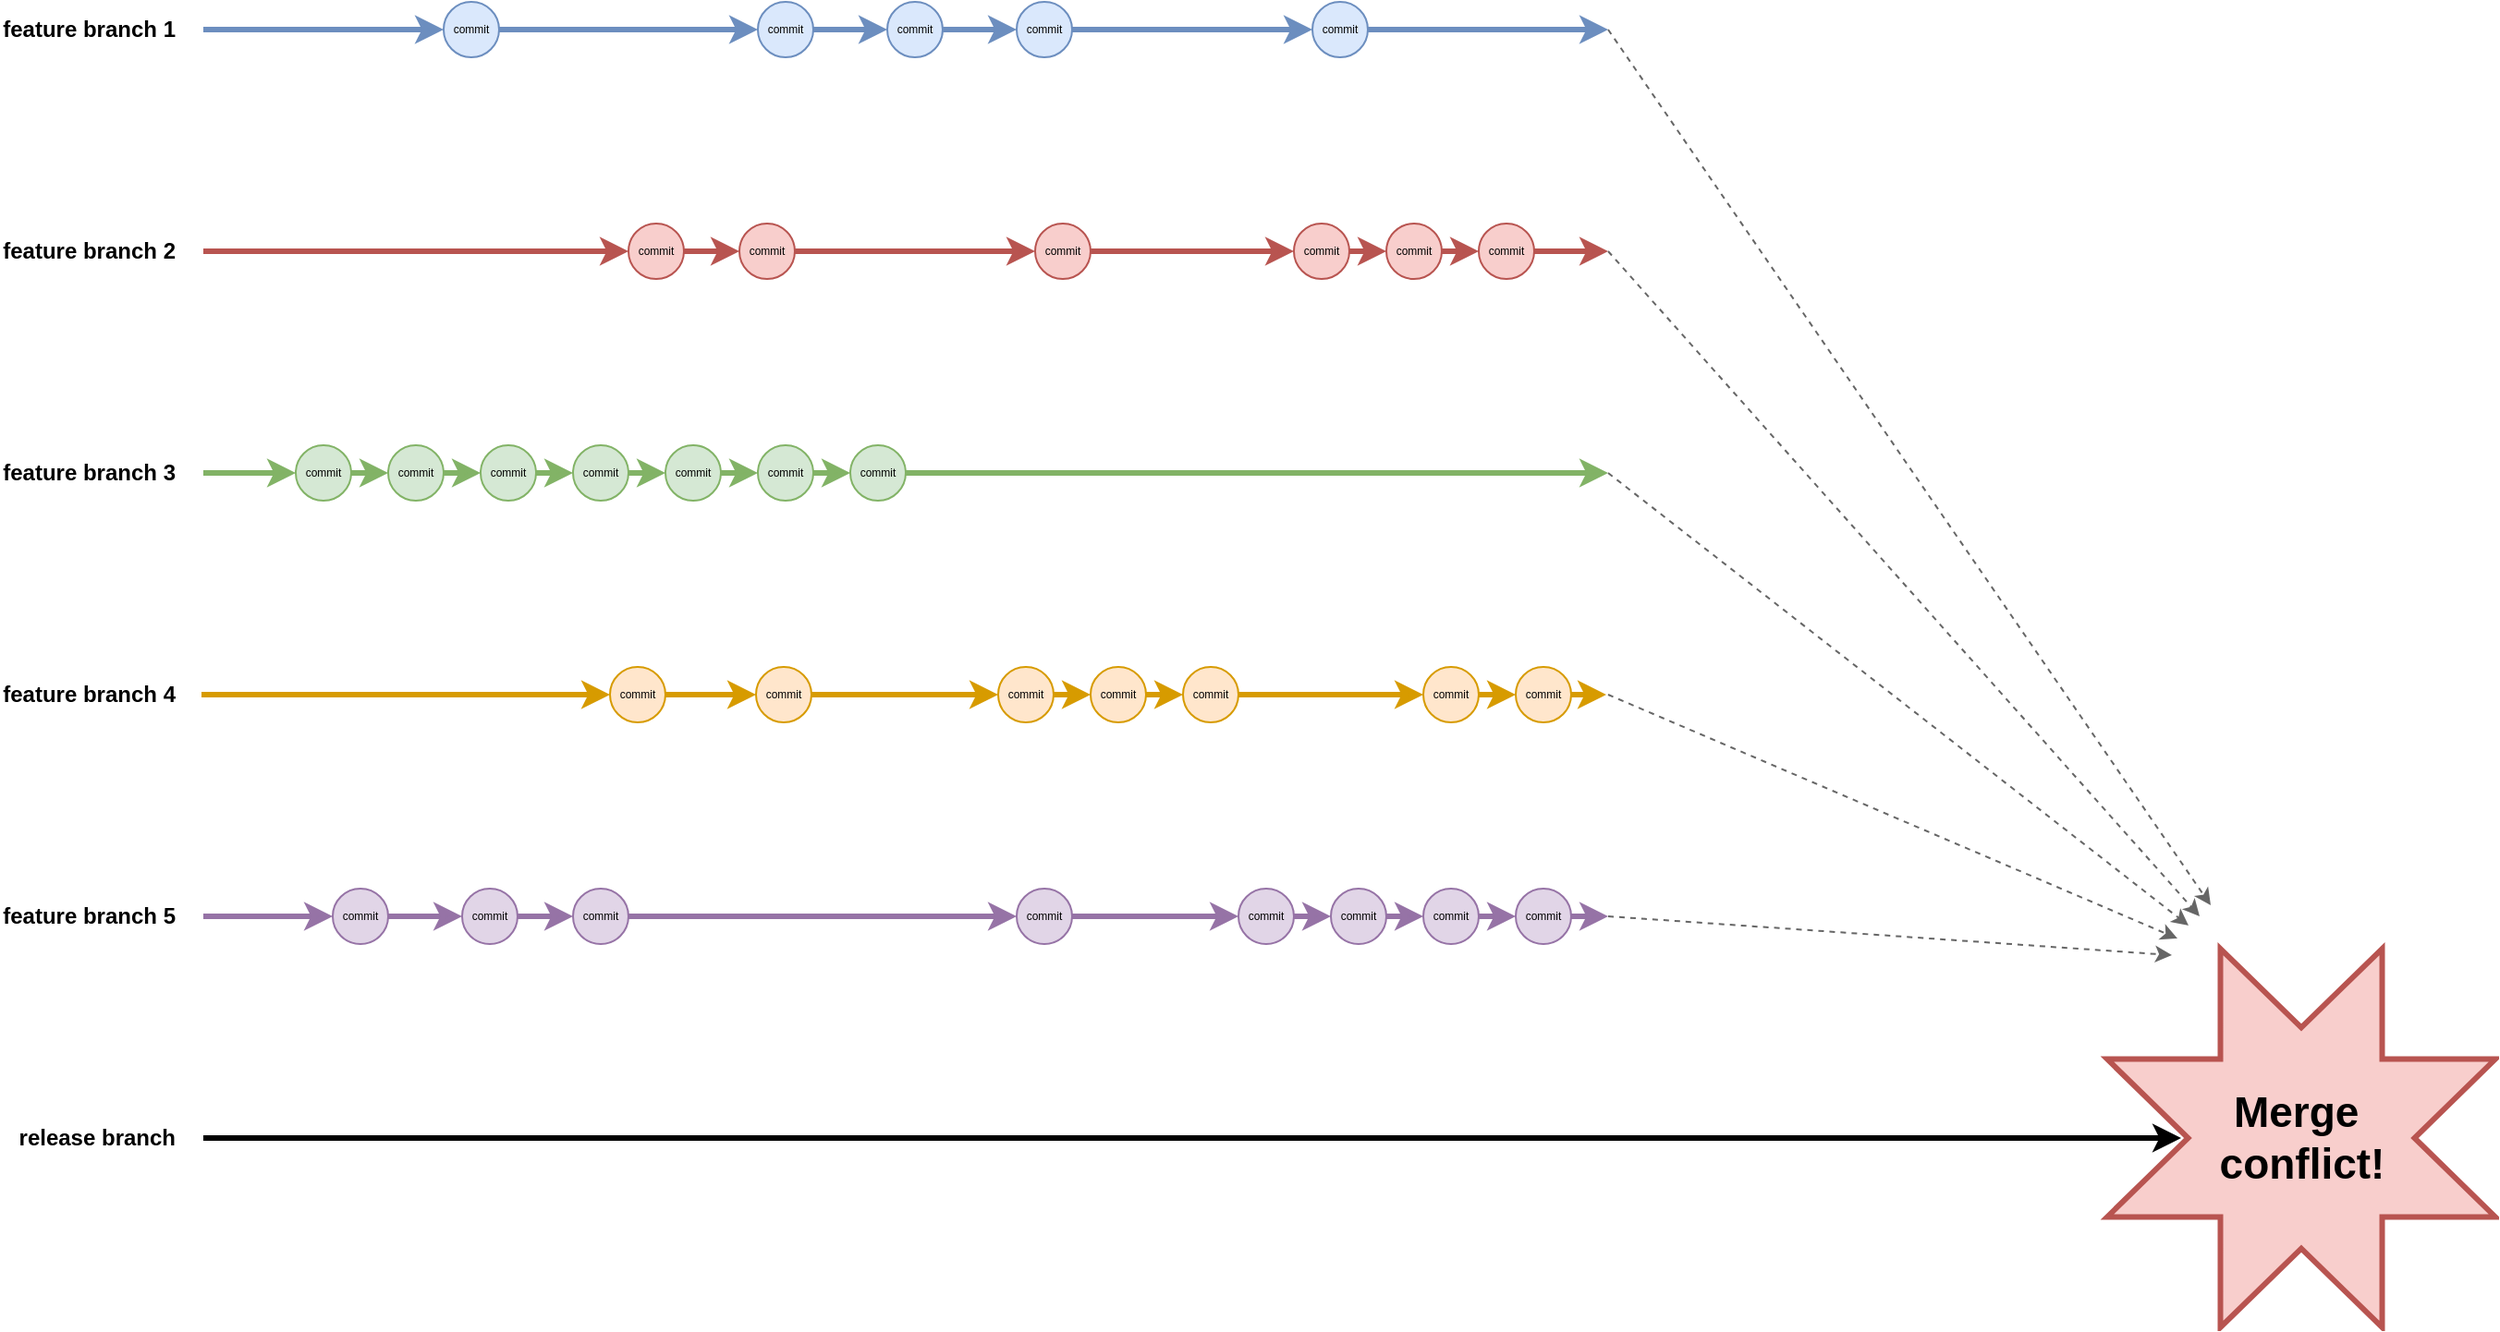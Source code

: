 <mxfile version="24.3.1" type="device">
  <diagram name="Page-1" id="pugEUD34ADWXKRA1LsCm">
    <mxGraphModel dx="2643" dy="994" grid="1" gridSize="10" guides="1" tooltips="1" connect="1" arrows="1" fold="1" page="1" pageScale="1" pageWidth="850" pageHeight="1100" math="0" shadow="0">
      <root>
        <mxCell id="0" />
        <mxCell id="1" parent="0" />
        <mxCell id="9KCZVOldgZEE5MTUfetc-2" value="" style="endArrow=classic;html=1;rounded=0;strokeWidth=3;fillColor=#dae8fc;strokeColor=#6c8ebf;" edge="1" parent="1" source="9KCZVOldgZEE5MTUfetc-11">
          <mxGeometry width="50" height="50" relative="1" as="geometry">
            <mxPoint x="40" y="115" as="sourcePoint" />
            <mxPoint x="780" y="120" as="targetPoint" />
          </mxGeometry>
        </mxCell>
        <mxCell id="9KCZVOldgZEE5MTUfetc-4" value="" style="endArrow=classic;html=1;rounded=0;strokeWidth=3;fillColor=#dae8fc;strokeColor=#6c8ebf;" edge="1" parent="1" target="9KCZVOldgZEE5MTUfetc-3">
          <mxGeometry width="50" height="50" relative="1" as="geometry">
            <mxPoint x="20" y="120" as="sourcePoint" />
            <mxPoint x="370" y="115" as="targetPoint" />
          </mxGeometry>
        </mxCell>
        <mxCell id="9KCZVOldgZEE5MTUfetc-3" value="commit" style="ellipse;whiteSpace=wrap;html=1;aspect=fixed;fontSize=6;fillColor=#dae8fc;strokeColor=#6c8ebf;" vertex="1" parent="1">
          <mxGeometry x="150" y="105" width="30" height="30" as="geometry" />
        </mxCell>
        <mxCell id="9KCZVOldgZEE5MTUfetc-6" value="" style="endArrow=classic;html=1;rounded=0;strokeWidth=3;fillColor=#dae8fc;strokeColor=#6c8ebf;" edge="1" parent="1" source="9KCZVOldgZEE5MTUfetc-3" target="9KCZVOldgZEE5MTUfetc-5">
          <mxGeometry width="50" height="50" relative="1" as="geometry">
            <mxPoint x="180" y="120" as="sourcePoint" />
            <mxPoint x="370" y="120" as="targetPoint" />
          </mxGeometry>
        </mxCell>
        <mxCell id="9KCZVOldgZEE5MTUfetc-5" value="commit" style="ellipse;whiteSpace=wrap;html=1;aspect=fixed;fontSize=6;fillColor=#dae8fc;strokeColor=#6c8ebf;" vertex="1" parent="1">
          <mxGeometry x="320" y="105" width="30" height="30" as="geometry" />
        </mxCell>
        <mxCell id="9KCZVOldgZEE5MTUfetc-8" value="" style="endArrow=classic;html=1;rounded=0;strokeWidth=3;fillColor=#dae8fc;strokeColor=#6c8ebf;" edge="1" parent="1" source="9KCZVOldgZEE5MTUfetc-5" target="9KCZVOldgZEE5MTUfetc-7">
          <mxGeometry width="50" height="50" relative="1" as="geometry">
            <mxPoint x="350" y="120" as="sourcePoint" />
            <mxPoint x="480" y="120" as="targetPoint" />
          </mxGeometry>
        </mxCell>
        <mxCell id="9KCZVOldgZEE5MTUfetc-7" value="commit" style="ellipse;whiteSpace=wrap;html=1;aspect=fixed;fontSize=6;fillColor=#dae8fc;strokeColor=#6c8ebf;" vertex="1" parent="1">
          <mxGeometry x="390" y="105" width="30" height="30" as="geometry" />
        </mxCell>
        <mxCell id="9KCZVOldgZEE5MTUfetc-10" value="" style="endArrow=classic;html=1;rounded=0;strokeWidth=3;fillColor=#dae8fc;strokeColor=#6c8ebf;" edge="1" parent="1" source="9KCZVOldgZEE5MTUfetc-7" target="9KCZVOldgZEE5MTUfetc-9">
          <mxGeometry width="50" height="50" relative="1" as="geometry">
            <mxPoint x="420" y="120" as="sourcePoint" />
            <mxPoint x="670" y="120" as="targetPoint" />
          </mxGeometry>
        </mxCell>
        <mxCell id="9KCZVOldgZEE5MTUfetc-9" value="commit" style="ellipse;whiteSpace=wrap;html=1;aspect=fixed;fontSize=6;fillColor=#dae8fc;strokeColor=#6c8ebf;" vertex="1" parent="1">
          <mxGeometry x="460" y="105" width="30" height="30" as="geometry" />
        </mxCell>
        <mxCell id="9KCZVOldgZEE5MTUfetc-12" value="" style="endArrow=classic;html=1;rounded=0;strokeWidth=3;fillColor=#dae8fc;strokeColor=#6c8ebf;" edge="1" parent="1" source="9KCZVOldgZEE5MTUfetc-9" target="9KCZVOldgZEE5MTUfetc-11">
          <mxGeometry width="50" height="50" relative="1" as="geometry">
            <mxPoint x="490" y="120" as="sourcePoint" />
            <mxPoint x="670" y="120" as="targetPoint" />
          </mxGeometry>
        </mxCell>
        <mxCell id="9KCZVOldgZEE5MTUfetc-11" value="commit" style="ellipse;whiteSpace=wrap;html=1;aspect=fixed;fontSize=6;fillColor=#dae8fc;strokeColor=#6c8ebf;" vertex="1" parent="1">
          <mxGeometry x="620" y="105" width="30" height="30" as="geometry" />
        </mxCell>
        <mxCell id="9KCZVOldgZEE5MTUfetc-13" value="" style="endArrow=classic;html=1;rounded=0;strokeWidth=3;fillColor=#f8cecc;strokeColor=#b85450;" edge="1" parent="1" source="9KCZVOldgZEE5MTUfetc-23">
          <mxGeometry width="50" height="50" relative="1" as="geometry">
            <mxPoint x="40" y="235" as="sourcePoint" />
            <mxPoint x="780" y="240" as="targetPoint" />
          </mxGeometry>
        </mxCell>
        <mxCell id="9KCZVOldgZEE5MTUfetc-14" value="" style="endArrow=classic;html=1;rounded=0;strokeWidth=3;fillColor=#f8cecc;strokeColor=#b85450;" edge="1" parent="1" target="9KCZVOldgZEE5MTUfetc-15">
          <mxGeometry width="50" height="50" relative="1" as="geometry">
            <mxPoint x="20" y="240" as="sourcePoint" />
            <mxPoint x="370" y="235" as="targetPoint" />
          </mxGeometry>
        </mxCell>
        <mxCell id="9KCZVOldgZEE5MTUfetc-15" value="commit" style="ellipse;whiteSpace=wrap;html=1;aspect=fixed;fontSize=6;fillColor=#f8cecc;strokeColor=#b85450;" vertex="1" parent="1">
          <mxGeometry x="250" y="225" width="30" height="30" as="geometry" />
        </mxCell>
        <mxCell id="9KCZVOldgZEE5MTUfetc-16" value="" style="endArrow=classic;html=1;rounded=0;strokeWidth=3;fillColor=#f8cecc;strokeColor=#b85450;" edge="1" parent="1" source="9KCZVOldgZEE5MTUfetc-15" target="9KCZVOldgZEE5MTUfetc-17">
          <mxGeometry width="50" height="50" relative="1" as="geometry">
            <mxPoint x="180" y="240" as="sourcePoint" />
            <mxPoint x="370" y="240" as="targetPoint" />
          </mxGeometry>
        </mxCell>
        <mxCell id="9KCZVOldgZEE5MTUfetc-17" value="commit" style="ellipse;whiteSpace=wrap;html=1;aspect=fixed;fontSize=6;fillColor=#f8cecc;strokeColor=#b85450;" vertex="1" parent="1">
          <mxGeometry x="310" y="225" width="30" height="30" as="geometry" />
        </mxCell>
        <mxCell id="9KCZVOldgZEE5MTUfetc-18" value="" style="endArrow=classic;html=1;rounded=0;strokeWidth=3;fillColor=#f8cecc;strokeColor=#b85450;entryX=0;entryY=0.5;entryDx=0;entryDy=0;" edge="1" parent="1" source="9KCZVOldgZEE5MTUfetc-17" target="9KCZVOldgZEE5MTUfetc-21">
          <mxGeometry width="50" height="50" relative="1" as="geometry">
            <mxPoint x="350" y="240" as="sourcePoint" />
            <mxPoint x="390" y="240" as="targetPoint" />
          </mxGeometry>
        </mxCell>
        <mxCell id="9KCZVOldgZEE5MTUfetc-21" value="commit" style="ellipse;whiteSpace=wrap;html=1;aspect=fixed;fontSize=6;fillColor=#f8cecc;strokeColor=#b85450;" vertex="1" parent="1">
          <mxGeometry x="470" y="225" width="30" height="30" as="geometry" />
        </mxCell>
        <mxCell id="9KCZVOldgZEE5MTUfetc-22" value="" style="endArrow=classic;html=1;rounded=0;strokeWidth=3;fillColor=#f8cecc;strokeColor=#b85450;" edge="1" parent="1" source="9KCZVOldgZEE5MTUfetc-68" target="9KCZVOldgZEE5MTUfetc-23">
          <mxGeometry width="50" height="50" relative="1" as="geometry">
            <mxPoint x="490" y="240" as="sourcePoint" />
            <mxPoint x="670" y="240" as="targetPoint" />
          </mxGeometry>
        </mxCell>
        <mxCell id="9KCZVOldgZEE5MTUfetc-23" value="commit" style="ellipse;whiteSpace=wrap;html=1;aspect=fixed;fontSize=6;fillColor=#f8cecc;strokeColor=#b85450;" vertex="1" parent="1">
          <mxGeometry x="710" y="225" width="30" height="30" as="geometry" />
        </mxCell>
        <mxCell id="9KCZVOldgZEE5MTUfetc-35" value="" style="endArrow=classic;html=1;rounded=0;strokeWidth=3;fillColor=#d5e8d4;strokeColor=#82b366;" edge="1" parent="1" source="9KCZVOldgZEE5MTUfetc-74">
          <mxGeometry width="50" height="50" relative="1" as="geometry">
            <mxPoint x="40" y="355" as="sourcePoint" />
            <mxPoint x="780" y="360" as="targetPoint" />
          </mxGeometry>
        </mxCell>
        <mxCell id="9KCZVOldgZEE5MTUfetc-36" value="" style="endArrow=classic;html=1;rounded=0;strokeWidth=3;fillColor=#d5e8d4;strokeColor=#82b366;" edge="1" parent="1" target="9KCZVOldgZEE5MTUfetc-37">
          <mxGeometry width="50" height="50" relative="1" as="geometry">
            <mxPoint x="20" y="360" as="sourcePoint" />
            <mxPoint x="370" y="355" as="targetPoint" />
          </mxGeometry>
        </mxCell>
        <mxCell id="9KCZVOldgZEE5MTUfetc-37" value="commit" style="ellipse;whiteSpace=wrap;html=1;aspect=fixed;fontSize=6;fillColor=#d5e8d4;strokeColor=#82b366;" vertex="1" parent="1">
          <mxGeometry x="70" y="345" width="30" height="30" as="geometry" />
        </mxCell>
        <mxCell id="9KCZVOldgZEE5MTUfetc-38" value="" style="endArrow=classic;html=1;rounded=0;strokeWidth=3;fillColor=#d5e8d4;strokeColor=#82b366;" edge="1" parent="1" source="9KCZVOldgZEE5MTUfetc-37" target="9KCZVOldgZEE5MTUfetc-39">
          <mxGeometry width="50" height="50" relative="1" as="geometry">
            <mxPoint x="180" y="360" as="sourcePoint" />
            <mxPoint x="370" y="360" as="targetPoint" />
          </mxGeometry>
        </mxCell>
        <mxCell id="9KCZVOldgZEE5MTUfetc-39" value="commit" style="ellipse;whiteSpace=wrap;html=1;aspect=fixed;fontSize=6;fillColor=#d5e8d4;strokeColor=#82b366;" vertex="1" parent="1">
          <mxGeometry x="120" y="345" width="30" height="30" as="geometry" />
        </mxCell>
        <mxCell id="9KCZVOldgZEE5MTUfetc-40" value="" style="endArrow=classic;html=1;rounded=0;strokeWidth=3;fillColor=#d5e8d4;strokeColor=#82b366;" edge="1" parent="1" source="9KCZVOldgZEE5MTUfetc-39" target="9KCZVOldgZEE5MTUfetc-41">
          <mxGeometry width="50" height="50" relative="1" as="geometry">
            <mxPoint x="350" y="360" as="sourcePoint" />
            <mxPoint x="480" y="360" as="targetPoint" />
          </mxGeometry>
        </mxCell>
        <mxCell id="9KCZVOldgZEE5MTUfetc-41" value="commit" style="ellipse;whiteSpace=wrap;html=1;aspect=fixed;fontSize=6;fillColor=#d5e8d4;strokeColor=#82b366;" vertex="1" parent="1">
          <mxGeometry x="170" y="345" width="30" height="30" as="geometry" />
        </mxCell>
        <mxCell id="9KCZVOldgZEE5MTUfetc-42" value="" style="endArrow=classic;html=1;rounded=0;strokeWidth=3;fillColor=#d5e8d4;strokeColor=#82b366;" edge="1" parent="1" source="9KCZVOldgZEE5MTUfetc-41" target="9KCZVOldgZEE5MTUfetc-43">
          <mxGeometry width="50" height="50" relative="1" as="geometry">
            <mxPoint x="420" y="360" as="sourcePoint" />
            <mxPoint x="670" y="360" as="targetPoint" />
          </mxGeometry>
        </mxCell>
        <mxCell id="9KCZVOldgZEE5MTUfetc-43" value="commit" style="ellipse;whiteSpace=wrap;html=1;aspect=fixed;fontSize=6;fillColor=#d5e8d4;strokeColor=#82b366;" vertex="1" parent="1">
          <mxGeometry x="220" y="345" width="30" height="30" as="geometry" />
        </mxCell>
        <mxCell id="9KCZVOldgZEE5MTUfetc-44" value="" style="endArrow=classic;html=1;rounded=0;strokeWidth=3;fillColor=#d5e8d4;strokeColor=#82b366;" edge="1" parent="1" source="9KCZVOldgZEE5MTUfetc-43" target="9KCZVOldgZEE5MTUfetc-45">
          <mxGeometry width="50" height="50" relative="1" as="geometry">
            <mxPoint x="490" y="360" as="sourcePoint" />
            <mxPoint x="670" y="360" as="targetPoint" />
          </mxGeometry>
        </mxCell>
        <mxCell id="9KCZVOldgZEE5MTUfetc-45" value="commit" style="ellipse;whiteSpace=wrap;html=1;aspect=fixed;fontSize=6;fillColor=#d5e8d4;strokeColor=#82b366;" vertex="1" parent="1">
          <mxGeometry x="270" y="345" width="30" height="30" as="geometry" />
        </mxCell>
        <mxCell id="9KCZVOldgZEE5MTUfetc-46" value="" style="endArrow=classic;html=1;rounded=0;strokeWidth=3;fillColor=#ffe6cc;strokeColor=#d79b00;" edge="1" parent="1" source="9KCZVOldgZEE5MTUfetc-56">
          <mxGeometry width="50" height="50" relative="1" as="geometry">
            <mxPoint x="39" y="475" as="sourcePoint" />
            <mxPoint x="779" y="480" as="targetPoint" />
          </mxGeometry>
        </mxCell>
        <mxCell id="9KCZVOldgZEE5MTUfetc-47" value="" style="endArrow=classic;html=1;rounded=0;strokeWidth=3;fillColor=#ffe6cc;strokeColor=#d79b00;" edge="1" parent="1" target="9KCZVOldgZEE5MTUfetc-48">
          <mxGeometry width="50" height="50" relative="1" as="geometry">
            <mxPoint x="19" y="480" as="sourcePoint" />
            <mxPoint x="369" y="475" as="targetPoint" />
          </mxGeometry>
        </mxCell>
        <mxCell id="9KCZVOldgZEE5MTUfetc-48" value="commit" style="ellipse;whiteSpace=wrap;html=1;aspect=fixed;fontSize=6;fillColor=#ffe6cc;strokeColor=#d79b00;" vertex="1" parent="1">
          <mxGeometry x="240" y="465" width="30" height="30" as="geometry" />
        </mxCell>
        <mxCell id="9KCZVOldgZEE5MTUfetc-49" value="" style="endArrow=classic;html=1;rounded=0;strokeWidth=3;fillColor=#ffe6cc;strokeColor=#d79b00;" edge="1" parent="1" source="9KCZVOldgZEE5MTUfetc-48" target="9KCZVOldgZEE5MTUfetc-50">
          <mxGeometry width="50" height="50" relative="1" as="geometry">
            <mxPoint x="179" y="480" as="sourcePoint" />
            <mxPoint x="369" y="480" as="targetPoint" />
          </mxGeometry>
        </mxCell>
        <mxCell id="9KCZVOldgZEE5MTUfetc-50" value="commit" style="ellipse;whiteSpace=wrap;html=1;aspect=fixed;fontSize=6;fillColor=#ffe6cc;strokeColor=#d79b00;" vertex="1" parent="1">
          <mxGeometry x="319" y="465" width="30" height="30" as="geometry" />
        </mxCell>
        <mxCell id="9KCZVOldgZEE5MTUfetc-51" value="" style="endArrow=classic;html=1;rounded=0;strokeWidth=3;fillColor=#ffe6cc;strokeColor=#d79b00;" edge="1" parent="1" source="9KCZVOldgZEE5MTUfetc-50" target="9KCZVOldgZEE5MTUfetc-54">
          <mxGeometry width="50" height="50" relative="1" as="geometry">
            <mxPoint x="349" y="480" as="sourcePoint" />
            <mxPoint x="389" y="480" as="targetPoint" />
          </mxGeometry>
        </mxCell>
        <mxCell id="9KCZVOldgZEE5MTUfetc-54" value="commit" style="ellipse;whiteSpace=wrap;html=1;aspect=fixed;fontSize=6;fillColor=#ffe6cc;strokeColor=#d79b00;" vertex="1" parent="1">
          <mxGeometry x="450" y="465" width="30" height="30" as="geometry" />
        </mxCell>
        <mxCell id="9KCZVOldgZEE5MTUfetc-55" value="" style="endArrow=classic;html=1;rounded=0;strokeWidth=3;fillColor=#ffe6cc;strokeColor=#d79b00;" edge="1" parent="1" source="9KCZVOldgZEE5MTUfetc-76" target="9KCZVOldgZEE5MTUfetc-56">
          <mxGeometry width="50" height="50" relative="1" as="geometry">
            <mxPoint x="489" y="480" as="sourcePoint" />
            <mxPoint x="669" y="480" as="targetPoint" />
          </mxGeometry>
        </mxCell>
        <mxCell id="9KCZVOldgZEE5MTUfetc-56" value="commit" style="ellipse;whiteSpace=wrap;html=1;aspect=fixed;fontSize=6;fillColor=#ffe6cc;strokeColor=#d79b00;" vertex="1" parent="1">
          <mxGeometry x="730" y="465" width="30" height="30" as="geometry" />
        </mxCell>
        <mxCell id="9KCZVOldgZEE5MTUfetc-57" value="" style="endArrow=classic;html=1;rounded=0;strokeWidth=3;fillColor=#e1d5e7;strokeColor=#9673a6;" edge="1" parent="1" source="9KCZVOldgZEE5MTUfetc-80">
          <mxGeometry width="50" height="50" relative="1" as="geometry">
            <mxPoint x="40" y="595" as="sourcePoint" />
            <mxPoint x="780" y="600" as="targetPoint" />
          </mxGeometry>
        </mxCell>
        <mxCell id="9KCZVOldgZEE5MTUfetc-58" value="" style="endArrow=classic;html=1;rounded=0;strokeWidth=3;fillColor=#e1d5e7;strokeColor=#9673a6;" edge="1" parent="1" target="9KCZVOldgZEE5MTUfetc-59">
          <mxGeometry width="50" height="50" relative="1" as="geometry">
            <mxPoint x="20" y="600" as="sourcePoint" />
            <mxPoint x="370" y="595" as="targetPoint" />
          </mxGeometry>
        </mxCell>
        <mxCell id="9KCZVOldgZEE5MTUfetc-59" value="commit" style="ellipse;whiteSpace=wrap;html=1;aspect=fixed;fontSize=6;fillColor=#e1d5e7;strokeColor=#9673a6;" vertex="1" parent="1">
          <mxGeometry x="90" y="585" width="30" height="30" as="geometry" />
        </mxCell>
        <mxCell id="9KCZVOldgZEE5MTUfetc-60" value="" style="endArrow=classic;html=1;rounded=0;strokeWidth=3;fillColor=#e1d5e7;strokeColor=#9673a6;" edge="1" parent="1" source="9KCZVOldgZEE5MTUfetc-59" target="9KCZVOldgZEE5MTUfetc-61">
          <mxGeometry width="50" height="50" relative="1" as="geometry">
            <mxPoint x="180" y="600" as="sourcePoint" />
            <mxPoint x="370" y="600" as="targetPoint" />
          </mxGeometry>
        </mxCell>
        <mxCell id="9KCZVOldgZEE5MTUfetc-61" value="commit" style="ellipse;whiteSpace=wrap;html=1;aspect=fixed;fontSize=6;fillColor=#e1d5e7;strokeColor=#9673a6;" vertex="1" parent="1">
          <mxGeometry x="160" y="585" width="30" height="30" as="geometry" />
        </mxCell>
        <mxCell id="9KCZVOldgZEE5MTUfetc-62" value="" style="endArrow=classic;html=1;rounded=0;strokeWidth=3;fillColor=#e1d5e7;strokeColor=#9673a6;" edge="1" parent="1" source="9KCZVOldgZEE5MTUfetc-61" target="9KCZVOldgZEE5MTUfetc-63">
          <mxGeometry width="50" height="50" relative="1" as="geometry">
            <mxPoint x="350" y="600" as="sourcePoint" />
            <mxPoint x="480" y="600" as="targetPoint" />
          </mxGeometry>
        </mxCell>
        <mxCell id="9KCZVOldgZEE5MTUfetc-63" value="commit" style="ellipse;whiteSpace=wrap;html=1;aspect=fixed;fontSize=6;fillColor=#e1d5e7;strokeColor=#9673a6;" vertex="1" parent="1">
          <mxGeometry x="220" y="585" width="30" height="30" as="geometry" />
        </mxCell>
        <mxCell id="9KCZVOldgZEE5MTUfetc-64" value="" style="endArrow=classic;html=1;rounded=0;strokeWidth=3;fillColor=#e1d5e7;strokeColor=#9673a6;" edge="1" parent="1" source="9KCZVOldgZEE5MTUfetc-63" target="9KCZVOldgZEE5MTUfetc-65">
          <mxGeometry width="50" height="50" relative="1" as="geometry">
            <mxPoint x="420" y="600" as="sourcePoint" />
            <mxPoint x="670" y="600" as="targetPoint" />
          </mxGeometry>
        </mxCell>
        <mxCell id="9KCZVOldgZEE5MTUfetc-65" value="commit" style="ellipse;whiteSpace=wrap;html=1;aspect=fixed;fontSize=6;fillColor=#e1d5e7;strokeColor=#9673a6;" vertex="1" parent="1">
          <mxGeometry x="460" y="585" width="30" height="30" as="geometry" />
        </mxCell>
        <mxCell id="9KCZVOldgZEE5MTUfetc-66" value="" style="endArrow=classic;html=1;rounded=0;strokeWidth=3;fillColor=#e1d5e7;strokeColor=#9673a6;" edge="1" parent="1" source="9KCZVOldgZEE5MTUfetc-82" target="9KCZVOldgZEE5MTUfetc-67">
          <mxGeometry width="50" height="50" relative="1" as="geometry">
            <mxPoint x="490" y="600" as="sourcePoint" />
            <mxPoint x="670" y="600" as="targetPoint" />
          </mxGeometry>
        </mxCell>
        <mxCell id="9KCZVOldgZEE5MTUfetc-67" value="commit" style="ellipse;whiteSpace=wrap;html=1;aspect=fixed;fontSize=6;fillColor=#e1d5e7;strokeColor=#9673a6;" vertex="1" parent="1">
          <mxGeometry x="630" y="585" width="30" height="30" as="geometry" />
        </mxCell>
        <mxCell id="9KCZVOldgZEE5MTUfetc-69" value="" style="endArrow=classic;html=1;rounded=0;strokeWidth=3;fillColor=#f8cecc;strokeColor=#b85450;" edge="1" parent="1" source="9KCZVOldgZEE5MTUfetc-70" target="9KCZVOldgZEE5MTUfetc-68">
          <mxGeometry width="50" height="50" relative="1" as="geometry">
            <mxPoint x="500" y="240" as="sourcePoint" />
            <mxPoint x="710" y="240" as="targetPoint" />
          </mxGeometry>
        </mxCell>
        <mxCell id="9KCZVOldgZEE5MTUfetc-68" value="commit" style="ellipse;whiteSpace=wrap;html=1;aspect=fixed;fontSize=6;fillColor=#f8cecc;strokeColor=#b85450;" vertex="1" parent="1">
          <mxGeometry x="660" y="225" width="30" height="30" as="geometry" />
        </mxCell>
        <mxCell id="9KCZVOldgZEE5MTUfetc-71" value="" style="endArrow=classic;html=1;rounded=0;strokeWidth=3;fillColor=#f8cecc;strokeColor=#b85450;" edge="1" parent="1" source="9KCZVOldgZEE5MTUfetc-21" target="9KCZVOldgZEE5MTUfetc-70">
          <mxGeometry width="50" height="50" relative="1" as="geometry">
            <mxPoint x="500" y="240" as="sourcePoint" />
            <mxPoint x="660" y="240" as="targetPoint" />
          </mxGeometry>
        </mxCell>
        <mxCell id="9KCZVOldgZEE5MTUfetc-70" value="commit" style="ellipse;whiteSpace=wrap;html=1;aspect=fixed;fontSize=6;fillColor=#f8cecc;strokeColor=#b85450;" vertex="1" parent="1">
          <mxGeometry x="610" y="225" width="30" height="30" as="geometry" />
        </mxCell>
        <mxCell id="9KCZVOldgZEE5MTUfetc-73" value="" style="endArrow=classic;html=1;rounded=0;strokeWidth=3;fillColor=#d5e8d4;strokeColor=#82b366;" edge="1" parent="1" source="9KCZVOldgZEE5MTUfetc-45" target="9KCZVOldgZEE5MTUfetc-72">
          <mxGeometry width="50" height="50" relative="1" as="geometry">
            <mxPoint x="300" y="360" as="sourcePoint" />
            <mxPoint x="780" y="360" as="targetPoint" />
          </mxGeometry>
        </mxCell>
        <mxCell id="9KCZVOldgZEE5MTUfetc-72" value="commit" style="ellipse;whiteSpace=wrap;html=1;aspect=fixed;fontSize=6;fillColor=#d5e8d4;strokeColor=#82b366;" vertex="1" parent="1">
          <mxGeometry x="320" y="345" width="30" height="30" as="geometry" />
        </mxCell>
        <mxCell id="9KCZVOldgZEE5MTUfetc-75" value="" style="endArrow=classic;html=1;rounded=0;strokeWidth=3;fillColor=#d5e8d4;strokeColor=#82b366;" edge="1" parent="1" source="9KCZVOldgZEE5MTUfetc-72" target="9KCZVOldgZEE5MTUfetc-74">
          <mxGeometry width="50" height="50" relative="1" as="geometry">
            <mxPoint x="340" y="360" as="sourcePoint" />
            <mxPoint x="780" y="360" as="targetPoint" />
          </mxGeometry>
        </mxCell>
        <mxCell id="9KCZVOldgZEE5MTUfetc-74" value="commit" style="ellipse;whiteSpace=wrap;html=1;aspect=fixed;fontSize=6;fillColor=#d5e8d4;strokeColor=#82b366;" vertex="1" parent="1">
          <mxGeometry x="370" y="345" width="30" height="30" as="geometry" />
        </mxCell>
        <mxCell id="9KCZVOldgZEE5MTUfetc-77" value="" style="endArrow=classic;html=1;rounded=0;strokeWidth=3;fillColor=#ffe6cc;strokeColor=#d79b00;" edge="1" parent="1" source="9KCZVOldgZEE5MTUfetc-91" target="9KCZVOldgZEE5MTUfetc-76">
          <mxGeometry width="50" height="50" relative="1" as="geometry">
            <mxPoint x="489" y="480" as="sourcePoint" />
            <mxPoint x="730" y="480" as="targetPoint" />
          </mxGeometry>
        </mxCell>
        <mxCell id="9KCZVOldgZEE5MTUfetc-76" value="commit" style="ellipse;whiteSpace=wrap;html=1;aspect=fixed;fontSize=6;fillColor=#ffe6cc;strokeColor=#d79b00;" vertex="1" parent="1">
          <mxGeometry x="680" y="465" width="30" height="30" as="geometry" />
        </mxCell>
        <mxCell id="9KCZVOldgZEE5MTUfetc-79" value="" style="endArrow=classic;html=1;rounded=0;strokeWidth=3;fillColor=#e1d5e7;strokeColor=#9673a6;" edge="1" parent="1" source="9KCZVOldgZEE5MTUfetc-67" target="9KCZVOldgZEE5MTUfetc-78">
          <mxGeometry width="50" height="50" relative="1" as="geometry">
            <mxPoint x="670" y="600" as="sourcePoint" />
            <mxPoint x="780" y="600" as="targetPoint" />
          </mxGeometry>
        </mxCell>
        <mxCell id="9KCZVOldgZEE5MTUfetc-78" value="commit" style="ellipse;whiteSpace=wrap;html=1;aspect=fixed;fontSize=6;fillColor=#e1d5e7;strokeColor=#9673a6;" vertex="1" parent="1">
          <mxGeometry x="680" y="585" width="30" height="30" as="geometry" />
        </mxCell>
        <mxCell id="9KCZVOldgZEE5MTUfetc-81" value="" style="endArrow=classic;html=1;rounded=0;strokeWidth=3;fillColor=#e1d5e7;strokeColor=#9673a6;" edge="1" parent="1" source="9KCZVOldgZEE5MTUfetc-78" target="9KCZVOldgZEE5MTUfetc-80">
          <mxGeometry width="50" height="50" relative="1" as="geometry">
            <mxPoint x="710" y="600" as="sourcePoint" />
            <mxPoint x="780" y="600" as="targetPoint" />
          </mxGeometry>
        </mxCell>
        <mxCell id="9KCZVOldgZEE5MTUfetc-80" value="commit" style="ellipse;whiteSpace=wrap;html=1;aspect=fixed;fontSize=6;fillColor=#e1d5e7;strokeColor=#9673a6;" vertex="1" parent="1">
          <mxGeometry x="730" y="585" width="30" height="30" as="geometry" />
        </mxCell>
        <mxCell id="9KCZVOldgZEE5MTUfetc-83" value="" style="endArrow=classic;html=1;rounded=0;strokeWidth=3;fillColor=#e1d5e7;strokeColor=#9673a6;" edge="1" parent="1" source="9KCZVOldgZEE5MTUfetc-65" target="9KCZVOldgZEE5MTUfetc-82">
          <mxGeometry width="50" height="50" relative="1" as="geometry">
            <mxPoint x="490" y="600" as="sourcePoint" />
            <mxPoint x="630" y="600" as="targetPoint" />
          </mxGeometry>
        </mxCell>
        <mxCell id="9KCZVOldgZEE5MTUfetc-82" value="commit" style="ellipse;whiteSpace=wrap;html=1;aspect=fixed;fontSize=6;fillColor=#e1d5e7;strokeColor=#9673a6;" vertex="1" parent="1">
          <mxGeometry x="580" y="585" width="30" height="30" as="geometry" />
        </mxCell>
        <mxCell id="9KCZVOldgZEE5MTUfetc-84" value="feature branch 1" style="text;html=1;align=right;verticalAlign=middle;whiteSpace=wrap;rounded=0;fontStyle=1" vertex="1" parent="1">
          <mxGeometry x="-90" y="105" width="97" height="30" as="geometry" />
        </mxCell>
        <mxCell id="9KCZVOldgZEE5MTUfetc-85" value="feature branch 2" style="text;html=1;align=right;verticalAlign=middle;whiteSpace=wrap;rounded=0;fontStyle=1" vertex="1" parent="1">
          <mxGeometry x="-90" y="225" width="97" height="30" as="geometry" />
        </mxCell>
        <mxCell id="9KCZVOldgZEE5MTUfetc-86" value="feature branch 3" style="text;html=1;align=right;verticalAlign=middle;whiteSpace=wrap;rounded=0;fontStyle=1" vertex="1" parent="1">
          <mxGeometry x="-90" y="345" width="97" height="30" as="geometry" />
        </mxCell>
        <mxCell id="9KCZVOldgZEE5MTUfetc-87" value="feature branch 4" style="text;html=1;align=right;verticalAlign=middle;whiteSpace=wrap;rounded=0;fontStyle=1" vertex="1" parent="1">
          <mxGeometry x="-90" y="465" width="97" height="30" as="geometry" />
        </mxCell>
        <mxCell id="9KCZVOldgZEE5MTUfetc-88" value="feature branch 5" style="text;html=1;align=right;verticalAlign=middle;whiteSpace=wrap;rounded=0;fontStyle=1" vertex="1" parent="1">
          <mxGeometry x="-90" y="585" width="97" height="30" as="geometry" />
        </mxCell>
        <mxCell id="9KCZVOldgZEE5MTUfetc-90" value="" style="endArrow=classic;html=1;rounded=0;strokeWidth=3;fillColor=#ffe6cc;strokeColor=#d79b00;" edge="1" parent="1" source="9KCZVOldgZEE5MTUfetc-54" target="9KCZVOldgZEE5MTUfetc-89">
          <mxGeometry width="50" height="50" relative="1" as="geometry">
            <mxPoint x="489" y="480" as="sourcePoint" />
            <mxPoint x="680" y="480" as="targetPoint" />
          </mxGeometry>
        </mxCell>
        <mxCell id="9KCZVOldgZEE5MTUfetc-89" value="commit" style="ellipse;whiteSpace=wrap;html=1;aspect=fixed;fontSize=6;fillColor=#ffe6cc;strokeColor=#d79b00;" vertex="1" parent="1">
          <mxGeometry x="500" y="465" width="30" height="30" as="geometry" />
        </mxCell>
        <mxCell id="9KCZVOldgZEE5MTUfetc-92" value="" style="endArrow=classic;html=1;rounded=0;strokeWidth=3;fillColor=#ffe6cc;strokeColor=#d79b00;" edge="1" parent="1" source="9KCZVOldgZEE5MTUfetc-89" target="9KCZVOldgZEE5MTUfetc-91">
          <mxGeometry width="50" height="50" relative="1" as="geometry">
            <mxPoint x="530" y="480" as="sourcePoint" />
            <mxPoint x="680" y="480" as="targetPoint" />
          </mxGeometry>
        </mxCell>
        <mxCell id="9KCZVOldgZEE5MTUfetc-91" value="commit" style="ellipse;whiteSpace=wrap;html=1;aspect=fixed;fontSize=6;fillColor=#ffe6cc;strokeColor=#d79b00;" vertex="1" parent="1">
          <mxGeometry x="550" y="465" width="30" height="30" as="geometry" />
        </mxCell>
        <mxCell id="9KCZVOldgZEE5MTUfetc-94" value="" style="endArrow=classic;html=1;rounded=0;strokeWidth=3;" edge="1" parent="1">
          <mxGeometry width="50" height="50" relative="1" as="geometry">
            <mxPoint x="20" y="720" as="sourcePoint" />
            <mxPoint x="1090" y="720" as="targetPoint" />
          </mxGeometry>
        </mxCell>
        <mxCell id="9KCZVOldgZEE5MTUfetc-95" value="release branch" style="text;html=1;align=right;verticalAlign=middle;whiteSpace=wrap;rounded=0;fontStyle=1" vertex="1" parent="1">
          <mxGeometry x="-90" y="705" width="97" height="30" as="geometry" />
        </mxCell>
        <mxCell id="9KCZVOldgZEE5MTUfetc-97" value="Merge&amp;nbsp;&lt;div&gt;conflict!&lt;/div&gt;" style="verticalLabelPosition=middle;verticalAlign=middle;html=1;shape=mxgraph.basic.8_point_star;labelPosition=center;align=center;fontStyle=1;fontSize=23;fillColor=#f8cecc;strokeColor=#b85450;strokeWidth=3;" vertex="1" parent="1">
          <mxGeometry x="1050" y="617.5" width="210" height="205" as="geometry" />
        </mxCell>
        <mxCell id="9KCZVOldgZEE5MTUfetc-98" value="" style="endArrow=classic;html=1;rounded=0;dashed=1;fillColor=#f5f5f5;strokeColor=#666666;" edge="1" parent="1">
          <mxGeometry width="50" height="50" relative="1" as="geometry">
            <mxPoint x="780" y="120" as="sourcePoint" />
            <mxPoint x="1106" y="594" as="targetPoint" />
          </mxGeometry>
        </mxCell>
        <mxCell id="9KCZVOldgZEE5MTUfetc-99" value="" style="endArrow=classic;html=1;rounded=0;dashed=1;fillColor=#f5f5f5;strokeColor=#666666;" edge="1" parent="1">
          <mxGeometry width="50" height="50" relative="1" as="geometry">
            <mxPoint x="780" y="240" as="sourcePoint" />
            <mxPoint x="1100" y="600" as="targetPoint" />
          </mxGeometry>
        </mxCell>
        <mxCell id="9KCZVOldgZEE5MTUfetc-100" value="" style="endArrow=classic;html=1;rounded=0;dashed=1;fillColor=#f5f5f5;strokeColor=#666666;" edge="1" parent="1">
          <mxGeometry width="50" height="50" relative="1" as="geometry">
            <mxPoint x="780" y="360" as="sourcePoint" />
            <mxPoint x="1094" y="605" as="targetPoint" />
          </mxGeometry>
        </mxCell>
        <mxCell id="9KCZVOldgZEE5MTUfetc-101" value="" style="endArrow=classic;html=1;rounded=0;dashed=1;fillColor=#f5f5f5;strokeColor=#666666;" edge="1" parent="1">
          <mxGeometry width="50" height="50" relative="1" as="geometry">
            <mxPoint x="780" y="480" as="sourcePoint" />
            <mxPoint x="1088" y="612" as="targetPoint" />
          </mxGeometry>
        </mxCell>
        <mxCell id="9KCZVOldgZEE5MTUfetc-102" value="" style="endArrow=classic;html=1;rounded=0;dashed=1;fillColor=#f5f5f5;strokeColor=#666666;" edge="1" parent="1">
          <mxGeometry width="50" height="50" relative="1" as="geometry">
            <mxPoint x="780" y="600" as="sourcePoint" />
            <mxPoint x="1085" y="621" as="targetPoint" />
          </mxGeometry>
        </mxCell>
      </root>
    </mxGraphModel>
  </diagram>
</mxfile>
